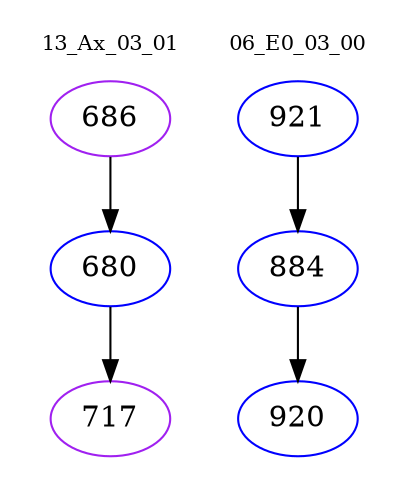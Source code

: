 digraph{
subgraph cluster_0 {
color = white
label = "13_Ax_03_01";
fontsize=10;
T0_686 [label="686", color="purple"]
T0_686 -> T0_680 [color="black"]
T0_680 [label="680", color="blue"]
T0_680 -> T0_717 [color="black"]
T0_717 [label="717", color="purple"]
}
subgraph cluster_1 {
color = white
label = "06_E0_03_00";
fontsize=10;
T1_921 [label="921", color="blue"]
T1_921 -> T1_884 [color="black"]
T1_884 [label="884", color="blue"]
T1_884 -> T1_920 [color="black"]
T1_920 [label="920", color="blue"]
}
}
